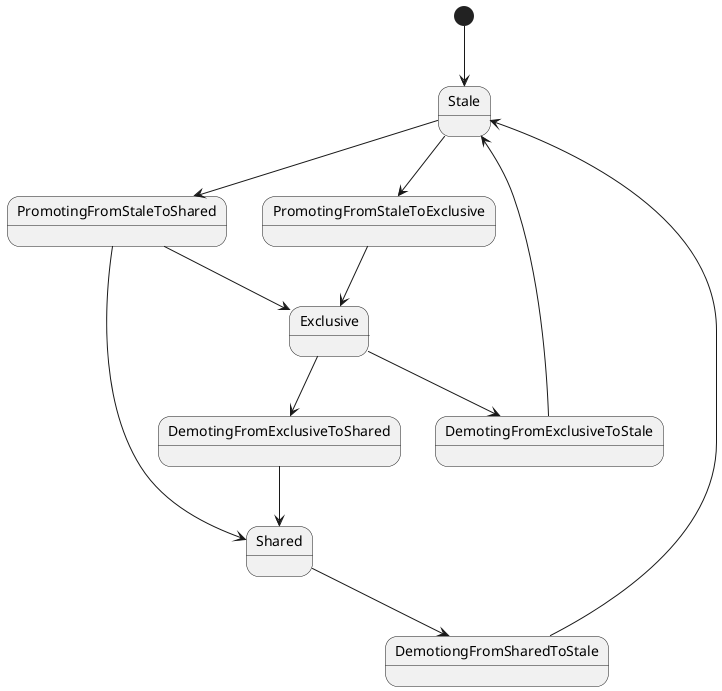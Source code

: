 @startuml

[*] --> Stale

Stale --> PromotingFromStaleToShared
Stale --> PromotingFromStaleToExclusive

PromotingFromStaleToShared --> Shared
PromotingFromStaleToShared --> Exclusive

PromotingFromStaleToExclusive --> Exclusive

Shared --> DemotiongFromSharedToStale

Exclusive --> DemotingFromExclusiveToShared
Exclusive --> DemotingFromExclusiveToStale

DemotiongFromSharedToStale --> Stale

DemotingFromExclusiveToShared --> Shared

DemotingFromExclusiveToStale --> Stale

@enduml
